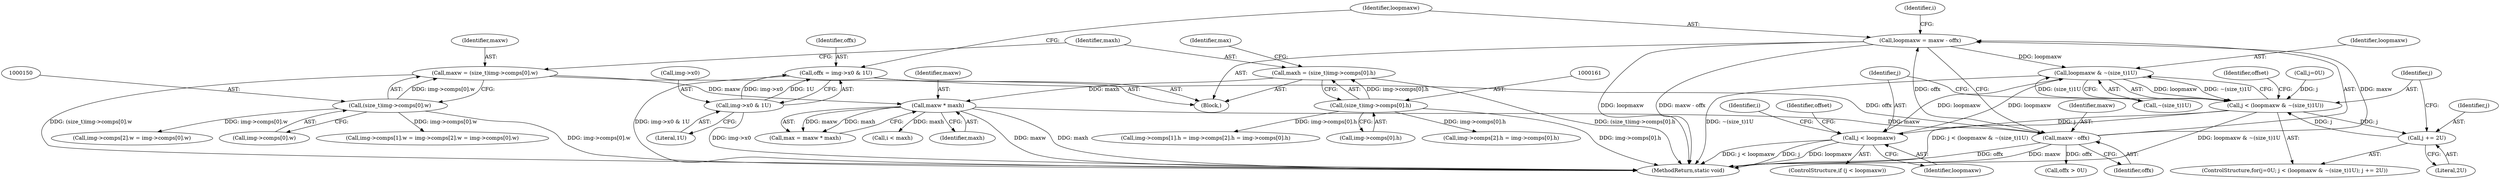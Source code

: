 digraph "0_openjpeg_15f081c89650dccee4aa4ae66f614c3fdb268767_1@integer" {
"1000254" [label="(Call,loopmaxw = maxw - offx)"];
"1000256" [label="(Call,maxw - offx)"];
"1000171" [label="(Call,maxw * maxh)"];
"1000147" [label="(Call,maxw = (size_t)img->comps[0].w)"];
"1000149" [label="(Call,(size_t)img->comps[0].w)"];
"1000158" [label="(Call,maxh = (size_t)img->comps[0].h)"];
"1000160" [label="(Call,(size_t)img->comps[0].h)"];
"1000247" [label="(Call,offx = img->x0 & 1U)"];
"1000249" [label="(Call,img->x0 & 1U)"];
"1000299" [label="(Call,loopmaxw & ~(size_t)1U)"];
"1000297" [label="(Call,j < (loopmaxw & ~(size_t)1U))"];
"1000305" [label="(Call,j += 2U)"];
"1000354" [label="(Call,j < loopmaxw)"];
"1000307" [label="(Literal,2U)"];
"1000250" [label="(Call,img->x0)"];
"1000355" [label="(Identifier,j)"];
"1000464" [label="(Call,img->comps[2].h = img->comps[0].h)"];
"1000247" [label="(Call,offx = img->x0 & 1U)"];
"1000258" [label="(Identifier,offx)"];
"1000267" [label="(Identifier,i)"];
"1000151" [label="(Call,img->comps[0].w)"];
"1000257" [label="(Identifier,maxw)"];
"1000294" [label="(Call,j=0U)"];
"1000297" [label="(Call,j < (loopmaxw & ~(size_t)1U))"];
"1000256" [label="(Call,maxw - offx)"];
"1000249" [label="(Call,img->x0 & 1U)"];
"1000301" [label="(Call,~(size_t)1U)"];
"1000104" [label="(Block,)"];
"1000248" [label="(Identifier,offx)"];
"1000171" [label="(Call,maxw * maxh)"];
"1000305" [label="(Call,j += 2U)"];
"1000353" [label="(ControlStructure,if (j < loopmaxw))"];
"1000538" [label="(MethodReturn,static void)"];
"1000359" [label="(Identifier,offset)"];
"1000271" [label="(Call,offx > 0U)"];
"1000148" [label="(Identifier,maxw)"];
"1000147" [label="(Call,maxw = (size_t)img->comps[0].w)"];
"1000169" [label="(Call,max = maxw * maxh)"];
"1000160" [label="(Call,(size_t)img->comps[0].h)"];
"1000354" [label="(Call,j < loopmaxw)"];
"1000298" [label="(Identifier,j)"];
"1000299" [label="(Call,loopmaxw & ~(size_t)1U)"];
"1000441" [label="(Call,img->comps[2].w = img->comps[0].w)"];
"1000300" [label="(Identifier,loopmaxw)"];
"1000159" [label="(Identifier,maxh)"];
"1000162" [label="(Call,img->comps[0].h)"];
"1000293" [label="(ControlStructure,for(j=0U; j < (loopmaxw & ~(size_t)1U); j += 2U))"];
"1000433" [label="(Call,img->comps[1].w = img->comps[2].w = img->comps[0].w)"];
"1000255" [label="(Identifier,loopmaxw)"];
"1000149" [label="(Call,(size_t)img->comps[0].w)"];
"1000253" [label="(Literal,1U)"];
"1000263" [label="(Call,i < maxh)"];
"1000306" [label="(Identifier,j)"];
"1000170" [label="(Identifier,max)"];
"1000261" [label="(Identifier,i)"];
"1000173" [label="(Identifier,maxh)"];
"1000356" [label="(Identifier,loopmaxw)"];
"1000172" [label="(Identifier,maxw)"];
"1000158" [label="(Call,maxh = (size_t)img->comps[0].h)"];
"1000310" [label="(Identifier,offset)"];
"1000456" [label="(Call,img->comps[1].h = img->comps[2].h = img->comps[0].h)"];
"1000254" [label="(Call,loopmaxw = maxw - offx)"];
"1000254" -> "1000104"  [label="AST: "];
"1000254" -> "1000256"  [label="CFG: "];
"1000255" -> "1000254"  [label="AST: "];
"1000256" -> "1000254"  [label="AST: "];
"1000261" -> "1000254"  [label="CFG: "];
"1000254" -> "1000538"  [label="DDG: loopmaxw"];
"1000254" -> "1000538"  [label="DDG: maxw - offx"];
"1000256" -> "1000254"  [label="DDG: maxw"];
"1000256" -> "1000254"  [label="DDG: offx"];
"1000254" -> "1000299"  [label="DDG: loopmaxw"];
"1000256" -> "1000258"  [label="CFG: "];
"1000257" -> "1000256"  [label="AST: "];
"1000258" -> "1000256"  [label="AST: "];
"1000256" -> "1000538"  [label="DDG: offx"];
"1000256" -> "1000538"  [label="DDG: maxw"];
"1000171" -> "1000256"  [label="DDG: maxw"];
"1000247" -> "1000256"  [label="DDG: offx"];
"1000256" -> "1000271"  [label="DDG: offx"];
"1000171" -> "1000169"  [label="AST: "];
"1000171" -> "1000173"  [label="CFG: "];
"1000172" -> "1000171"  [label="AST: "];
"1000173" -> "1000171"  [label="AST: "];
"1000169" -> "1000171"  [label="CFG: "];
"1000171" -> "1000538"  [label="DDG: maxw"];
"1000171" -> "1000538"  [label="DDG: maxh"];
"1000171" -> "1000169"  [label="DDG: maxw"];
"1000171" -> "1000169"  [label="DDG: maxh"];
"1000147" -> "1000171"  [label="DDG: maxw"];
"1000158" -> "1000171"  [label="DDG: maxh"];
"1000171" -> "1000263"  [label="DDG: maxh"];
"1000147" -> "1000104"  [label="AST: "];
"1000147" -> "1000149"  [label="CFG: "];
"1000148" -> "1000147"  [label="AST: "];
"1000149" -> "1000147"  [label="AST: "];
"1000159" -> "1000147"  [label="CFG: "];
"1000147" -> "1000538"  [label="DDG: (size_t)img->comps[0].w"];
"1000149" -> "1000147"  [label="DDG: img->comps[0].w"];
"1000149" -> "1000151"  [label="CFG: "];
"1000150" -> "1000149"  [label="AST: "];
"1000151" -> "1000149"  [label="AST: "];
"1000149" -> "1000538"  [label="DDG: img->comps[0].w"];
"1000149" -> "1000433"  [label="DDG: img->comps[0].w"];
"1000149" -> "1000441"  [label="DDG: img->comps[0].w"];
"1000158" -> "1000104"  [label="AST: "];
"1000158" -> "1000160"  [label="CFG: "];
"1000159" -> "1000158"  [label="AST: "];
"1000160" -> "1000158"  [label="AST: "];
"1000170" -> "1000158"  [label="CFG: "];
"1000158" -> "1000538"  [label="DDG: (size_t)img->comps[0].h"];
"1000160" -> "1000158"  [label="DDG: img->comps[0].h"];
"1000160" -> "1000162"  [label="CFG: "];
"1000161" -> "1000160"  [label="AST: "];
"1000162" -> "1000160"  [label="AST: "];
"1000160" -> "1000538"  [label="DDG: img->comps[0].h"];
"1000160" -> "1000456"  [label="DDG: img->comps[0].h"];
"1000160" -> "1000464"  [label="DDG: img->comps[0].h"];
"1000247" -> "1000104"  [label="AST: "];
"1000247" -> "1000249"  [label="CFG: "];
"1000248" -> "1000247"  [label="AST: "];
"1000249" -> "1000247"  [label="AST: "];
"1000255" -> "1000247"  [label="CFG: "];
"1000247" -> "1000538"  [label="DDG: img->x0 & 1U"];
"1000249" -> "1000247"  [label="DDG: img->x0"];
"1000249" -> "1000247"  [label="DDG: 1U"];
"1000249" -> "1000253"  [label="CFG: "];
"1000250" -> "1000249"  [label="AST: "];
"1000253" -> "1000249"  [label="AST: "];
"1000249" -> "1000538"  [label="DDG: img->x0"];
"1000299" -> "1000297"  [label="AST: "];
"1000299" -> "1000301"  [label="CFG: "];
"1000300" -> "1000299"  [label="AST: "];
"1000301" -> "1000299"  [label="AST: "];
"1000297" -> "1000299"  [label="CFG: "];
"1000299" -> "1000538"  [label="DDG: ~(size_t)1U"];
"1000299" -> "1000297"  [label="DDG: loopmaxw"];
"1000299" -> "1000297"  [label="DDG: ~(size_t)1U"];
"1000354" -> "1000299"  [label="DDG: loopmaxw"];
"1000301" -> "1000299"  [label="DDG: (size_t)1U"];
"1000299" -> "1000354"  [label="DDG: loopmaxw"];
"1000297" -> "1000293"  [label="AST: "];
"1000298" -> "1000297"  [label="AST: "];
"1000310" -> "1000297"  [label="CFG: "];
"1000355" -> "1000297"  [label="CFG: "];
"1000297" -> "1000538"  [label="DDG: loopmaxw & ~(size_t)1U"];
"1000297" -> "1000538"  [label="DDG: j < (loopmaxw & ~(size_t)1U)"];
"1000305" -> "1000297"  [label="DDG: j"];
"1000294" -> "1000297"  [label="DDG: j"];
"1000297" -> "1000305"  [label="DDG: j"];
"1000297" -> "1000354"  [label="DDG: j"];
"1000305" -> "1000293"  [label="AST: "];
"1000305" -> "1000307"  [label="CFG: "];
"1000306" -> "1000305"  [label="AST: "];
"1000307" -> "1000305"  [label="AST: "];
"1000298" -> "1000305"  [label="CFG: "];
"1000354" -> "1000353"  [label="AST: "];
"1000354" -> "1000356"  [label="CFG: "];
"1000355" -> "1000354"  [label="AST: "];
"1000356" -> "1000354"  [label="AST: "];
"1000359" -> "1000354"  [label="CFG: "];
"1000267" -> "1000354"  [label="CFG: "];
"1000354" -> "1000538"  [label="DDG: loopmaxw"];
"1000354" -> "1000538"  [label="DDG: j < loopmaxw"];
"1000354" -> "1000538"  [label="DDG: j"];
}
